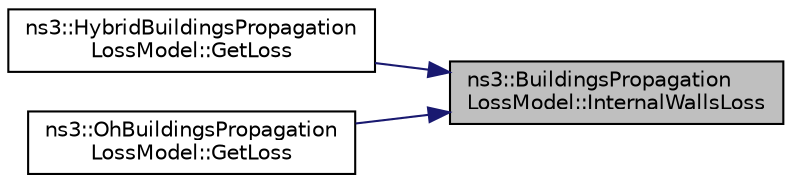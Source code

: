 digraph "ns3::BuildingsPropagationLossModel::InternalWallsLoss"
{
 // LATEX_PDF_SIZE
  edge [fontname="Helvetica",fontsize="10",labelfontname="Helvetica",labelfontsize="10"];
  node [fontname="Helvetica",fontsize="10",shape=record];
  rankdir="RL";
  Node1 [label="ns3::BuildingsPropagation\lLossModel::InternalWallsLoss",height=0.2,width=0.4,color="black", fillcolor="grey75", style="filled", fontcolor="black",tooltip=" "];
  Node1 -> Node2 [dir="back",color="midnightblue",fontsize="10",style="solid",fontname="Helvetica"];
  Node2 [label="ns3::HybridBuildingsPropagation\lLossModel::GetLoss",height=0.2,width=0.4,color="black", fillcolor="white", style="filled",URL="$classns3_1_1_hybrid_buildings_propagation_loss_model.html#a2b23b50b97822f5cad3700ddbddddfd6",tooltip=" "];
  Node1 -> Node3 [dir="back",color="midnightblue",fontsize="10",style="solid",fontname="Helvetica"];
  Node3 [label="ns3::OhBuildingsPropagation\lLossModel::GetLoss",height=0.2,width=0.4,color="black", fillcolor="white", style="filled",URL="$classns3_1_1_oh_buildings_propagation_loss_model.html#a4787078fbcd9acae06a1a5764efa8527",tooltip=" "];
}
